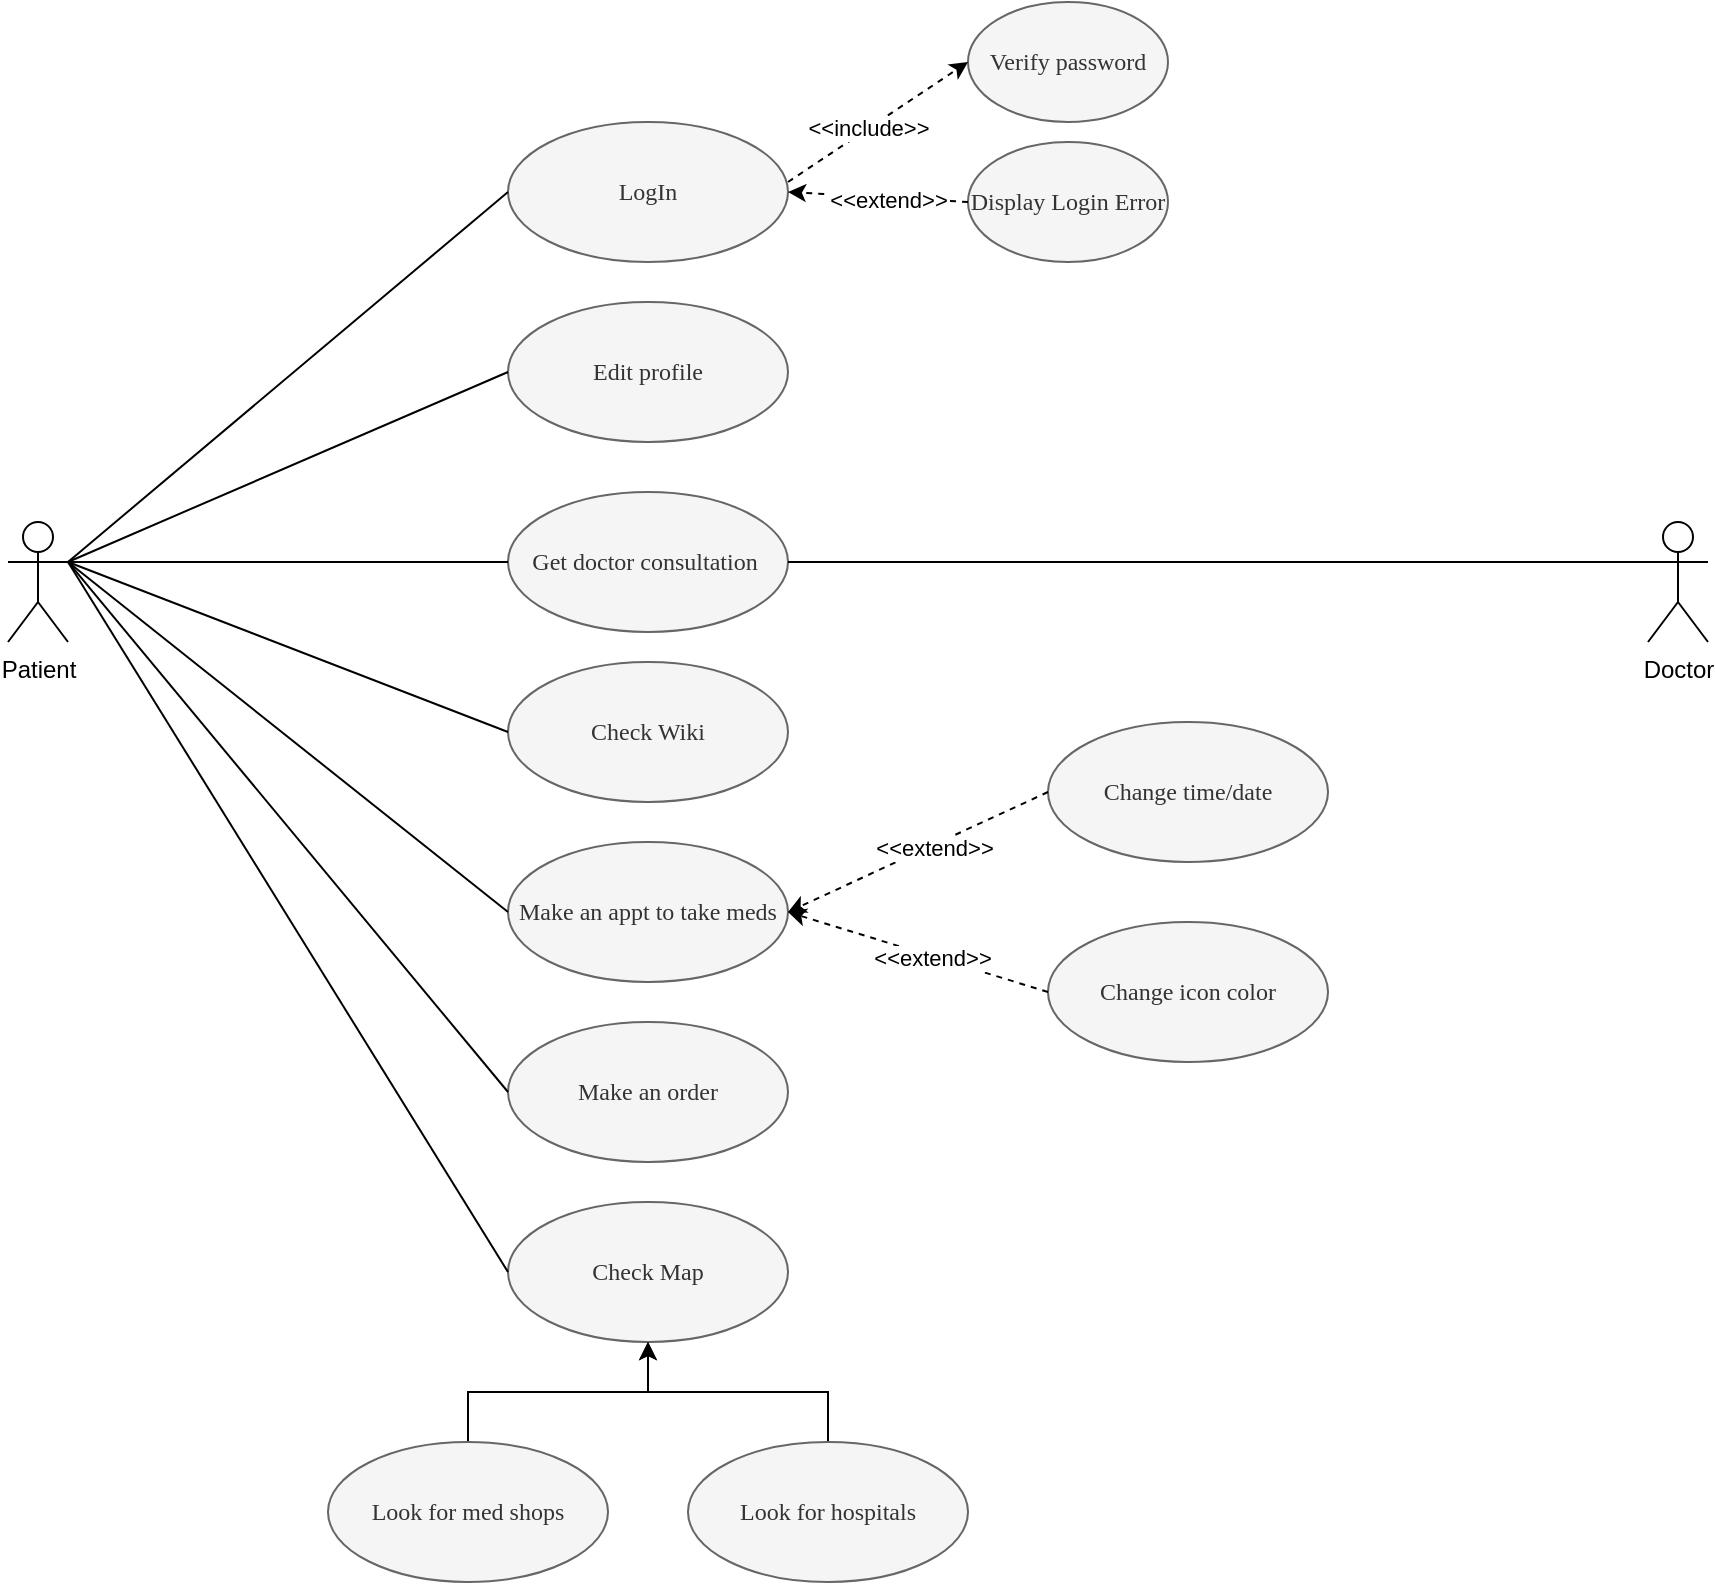 <mxfile version="13.3.4" type="device"><diagram id="Axff01r1dGTxWZHizQgn" name="Page-1"><mxGraphModel dx="2034" dy="1170" grid="1" gridSize="20" guides="1" tooltips="1" connect="1" arrows="1" fold="1" page="1" pageScale="1" pageWidth="1169" pageHeight="827" math="0" shadow="0"><root><mxCell id="0"/><mxCell id="1" parent="0"/><mxCell id="8z-lg6h6PfSpfBhUvxVW-1" value="Patient" style="shape=umlActor;verticalLabelPosition=bottom;labelBackgroundColor=#ffffff;verticalAlign=top;html=1;" vertex="1" parent="1"><mxGeometry x="160" y="279" width="30" height="60" as="geometry"/></mxCell><mxCell id="8z-lg6h6PfSpfBhUvxVW-33" value="Doctor" style="shape=umlActor;verticalLabelPosition=bottom;labelBackgroundColor=#ffffff;verticalAlign=top;html=1;" vertex="1" parent="1"><mxGeometry x="980" y="279" width="30" height="60" as="geometry"/></mxCell><mxCell id="8z-lg6h6PfSpfBhUvxVW-63" value="LogIn" style="ellipse;whiteSpace=wrap;html=1;fillColor=#f5f5f5;strokeColor=#666666;fontColor=#333333;fontFamily=Verdana;" vertex="1" parent="1"><mxGeometry x="410" y="79" width="140" height="70" as="geometry"/></mxCell><mxCell id="8z-lg6h6PfSpfBhUvxVW-64" value="" style="endArrow=none;html=1;entryX=0;entryY=0.5;entryDx=0;entryDy=0;exitX=1;exitY=0.333;exitDx=0;exitDy=0;exitPerimeter=0;" edge="1" parent="1" source="8z-lg6h6PfSpfBhUvxVW-1" target="8z-lg6h6PfSpfBhUvxVW-63"><mxGeometry width="50" height="50" relative="1" as="geometry"><mxPoint x="370" y="309" as="sourcePoint"/><mxPoint x="420" y="259" as="targetPoint"/></mxGeometry></mxCell><mxCell id="8z-lg6h6PfSpfBhUvxVW-65" value="Make an order" style="ellipse;whiteSpace=wrap;html=1;fillColor=#f5f5f5;strokeColor=#666666;fontColor=#333333;fontFamily=Verdana;" vertex="1" parent="1"><mxGeometry x="410" y="529" width="140" height="70" as="geometry"/></mxCell><mxCell id="8z-lg6h6PfSpfBhUvxVW-66" value="Get doctor consultation&amp;nbsp;" style="ellipse;whiteSpace=wrap;html=1;fillColor=#f5f5f5;strokeColor=#666666;fontColor=#333333;fontFamily=Verdana;" vertex="1" parent="1"><mxGeometry x="410" y="264" width="140" height="70" as="geometry"/></mxCell><mxCell id="8z-lg6h6PfSpfBhUvxVW-67" value="" style="endArrow=none;html=1;entryX=0;entryY=0.5;entryDx=0;entryDy=0;exitX=1;exitY=0.333;exitDx=0;exitDy=0;exitPerimeter=0;" edge="1" parent="1" source="8z-lg6h6PfSpfBhUvxVW-1" target="8z-lg6h6PfSpfBhUvxVW-65"><mxGeometry width="50" height="50" relative="1" as="geometry"><mxPoint x="280" y="419" as="sourcePoint"/><mxPoint x="330" y="369" as="targetPoint"/></mxGeometry></mxCell><mxCell id="8z-lg6h6PfSpfBhUvxVW-68" value="" style="endArrow=none;html=1;entryX=0;entryY=0.5;entryDx=0;entryDy=0;exitX=1;exitY=0.333;exitDx=0;exitDy=0;exitPerimeter=0;" edge="1" parent="1" source="8z-lg6h6PfSpfBhUvxVW-1" target="8z-lg6h6PfSpfBhUvxVW-66"><mxGeometry width="50" height="50" relative="1" as="geometry"><mxPoint x="320" y="439" as="sourcePoint"/><mxPoint x="370" y="389" as="targetPoint"/></mxGeometry></mxCell><mxCell id="8z-lg6h6PfSpfBhUvxVW-69" value="Check Wiki" style="ellipse;whiteSpace=wrap;html=1;fillColor=#f5f5f5;strokeColor=#666666;fontColor=#333333;fontFamily=Verdana;" vertex="1" parent="1"><mxGeometry x="410" y="349" width="140" height="70" as="geometry"/></mxCell><mxCell id="8z-lg6h6PfSpfBhUvxVW-70" value="" style="endArrow=none;html=1;entryX=0;entryY=0.5;entryDx=0;entryDy=0;exitX=1;exitY=0.333;exitDx=0;exitDy=0;exitPerimeter=0;" edge="1" parent="1" source="8z-lg6h6PfSpfBhUvxVW-1" target="8z-lg6h6PfSpfBhUvxVW-69"><mxGeometry width="50" height="50" relative="1" as="geometry"><mxPoint x="300" y="339" as="sourcePoint"/><mxPoint x="460" y="479" as="targetPoint"/></mxGeometry></mxCell><mxCell id="8z-lg6h6PfSpfBhUvxVW-71" value="Check Map" style="ellipse;whiteSpace=wrap;html=1;fillColor=#f5f5f5;strokeColor=#666666;fontColor=#333333;fontFamily=Verdana;" vertex="1" parent="1"><mxGeometry x="410" y="619" width="140" height="70" as="geometry"/></mxCell><mxCell id="8z-lg6h6PfSpfBhUvxVW-72" value="" style="endArrow=none;html=1;entryX=0;entryY=0.5;entryDx=0;entryDy=0;exitX=1;exitY=0.333;exitDx=0;exitDy=0;exitPerimeter=0;" edge="1" parent="1" source="8z-lg6h6PfSpfBhUvxVW-1" target="8z-lg6h6PfSpfBhUvxVW-71"><mxGeometry width="50" height="50" relative="1" as="geometry"><mxPoint x="270" y="559" as="sourcePoint"/><mxPoint x="320" y="509" as="targetPoint"/></mxGeometry></mxCell><mxCell id="8z-lg6h6PfSpfBhUvxVW-73" value="Edit profile" style="ellipse;whiteSpace=wrap;html=1;fillColor=#f5f5f5;strokeColor=#666666;fontColor=#333333;fontFamily=Verdana;" vertex="1" parent="1"><mxGeometry x="410" y="169" width="140" height="70" as="geometry"/></mxCell><mxCell id="8z-lg6h6PfSpfBhUvxVW-74" value="" style="endArrow=none;html=1;entryX=0;entryY=0.5;entryDx=0;entryDy=0;exitX=1;exitY=0.333;exitDx=0;exitDy=0;exitPerimeter=0;" edge="1" parent="1" source="8z-lg6h6PfSpfBhUvxVW-1" target="8z-lg6h6PfSpfBhUvxVW-73"><mxGeometry width="50" height="50" relative="1" as="geometry"><mxPoint x="820" y="519" as="sourcePoint"/><mxPoint x="870" y="469" as="targetPoint"/></mxGeometry></mxCell><mxCell id="8z-lg6h6PfSpfBhUvxVW-75" value="" style="endArrow=none;html=1;entryX=0;entryY=0.333;entryDx=0;entryDy=0;entryPerimeter=0;exitX=1;exitY=0.5;exitDx=0;exitDy=0;" edge="1" parent="1" source="8z-lg6h6PfSpfBhUvxVW-66" target="8z-lg6h6PfSpfBhUvxVW-33"><mxGeometry width="50" height="50" relative="1" as="geometry"><mxPoint x="640" y="319" as="sourcePoint"/><mxPoint x="690" y="269" as="targetPoint"/></mxGeometry></mxCell><mxCell id="8z-lg6h6PfSpfBhUvxVW-76" value="Verify password" style="ellipse;whiteSpace=wrap;html=1;fontFamily=Verdana;fillColor=#f5f5f5;strokeColor=#666666;fontColor=#333333;" vertex="1" parent="1"><mxGeometry x="640" y="19" width="100" height="60" as="geometry"/></mxCell><mxCell id="8z-lg6h6PfSpfBhUvxVW-77" value="Display Login Error" style="ellipse;whiteSpace=wrap;html=1;fontFamily=Verdana;fillColor=#f5f5f5;strokeColor=#666666;fontColor=#333333;" vertex="1" parent="1"><mxGeometry x="640" y="89" width="100" height="60" as="geometry"/></mxCell><mxCell id="8z-lg6h6PfSpfBhUvxVW-80" value="" style="endArrow=classic;html=1;shadow=0;dashed=1;entryX=0;entryY=0.5;entryDx=0;entryDy=0;" edge="1" parent="1" target="8z-lg6h6PfSpfBhUvxVW-76"><mxGeometry width="50" height="50" relative="1" as="geometry"><mxPoint x="550" y="109" as="sourcePoint"/><mxPoint x="600" y="79" as="targetPoint"/></mxGeometry></mxCell><mxCell id="8z-lg6h6PfSpfBhUvxVW-81" value="&amp;lt;&amp;lt;include&amp;gt;&amp;gt;" style="edgeLabel;html=1;align=center;verticalAlign=middle;resizable=0;points=[];" vertex="1" connectable="0" parent="8z-lg6h6PfSpfBhUvxVW-80"><mxGeometry x="-0.113" y="1" relative="1" as="geometry"><mxPoint as="offset"/></mxGeometry></mxCell><mxCell id="8z-lg6h6PfSpfBhUvxVW-82" value="" style="endArrow=classic;html=1;shadow=0;dashed=1;entryX=1;entryY=0.5;entryDx=0;entryDy=0;exitX=0;exitY=0.5;exitDx=0;exitDy=0;" edge="1" parent="1" source="8z-lg6h6PfSpfBhUvxVW-77" target="8z-lg6h6PfSpfBhUvxVW-63"><mxGeometry width="50" height="50" relative="1" as="geometry"><mxPoint x="590" y="204" as="sourcePoint"/><mxPoint x="660.0" y="149" as="targetPoint"/></mxGeometry></mxCell><mxCell id="8z-lg6h6PfSpfBhUvxVW-83" value="&amp;lt;&amp;lt;extend&amp;gt;&amp;gt;" style="edgeLabel;html=1;align=center;verticalAlign=middle;resizable=0;points=[];" vertex="1" connectable="0" parent="8z-lg6h6PfSpfBhUvxVW-82"><mxGeometry x="-0.113" y="1" relative="1" as="geometry"><mxPoint as="offset"/></mxGeometry></mxCell><mxCell id="8z-lg6h6PfSpfBhUvxVW-84" value="Make an appt to take meds" style="ellipse;whiteSpace=wrap;html=1;fillColor=#f5f5f5;strokeColor=#666666;fontColor=#333333;fontFamily=Verdana;" vertex="1" parent="1"><mxGeometry x="410" y="439" width="140" height="70" as="geometry"/></mxCell><mxCell id="8z-lg6h6PfSpfBhUvxVW-85" value="" style="endArrow=none;html=1;shadow=0;entryX=0;entryY=0.5;entryDx=0;entryDy=0;exitX=1;exitY=0.333;exitDx=0;exitDy=0;exitPerimeter=0;" edge="1" parent="1" source="8z-lg6h6PfSpfBhUvxVW-1" target="8z-lg6h6PfSpfBhUvxVW-84"><mxGeometry width="50" height="50" relative="1" as="geometry"><mxPoint x="140" y="609" as="sourcePoint"/><mxPoint x="190" y="559" as="targetPoint"/></mxGeometry></mxCell><mxCell id="8z-lg6h6PfSpfBhUvxVW-86" value="Change time/date" style="ellipse;whiteSpace=wrap;html=1;fillColor=#f5f5f5;strokeColor=#666666;fontColor=#333333;fontFamily=Verdana;" vertex="1" parent="1"><mxGeometry x="680" y="379" width="140" height="70" as="geometry"/></mxCell><mxCell id="8z-lg6h6PfSpfBhUvxVW-87" value="Change icon color" style="ellipse;whiteSpace=wrap;html=1;fillColor=#f5f5f5;strokeColor=#666666;fontColor=#333333;fontFamily=Verdana;" vertex="1" parent="1"><mxGeometry x="680" y="479" width="140" height="70" as="geometry"/></mxCell><mxCell id="8z-lg6h6PfSpfBhUvxVW-89" value="" style="endArrow=classic;html=1;shadow=0;dashed=1;entryX=1;entryY=0.5;entryDx=0;entryDy=0;exitX=0;exitY=0.5;exitDx=0;exitDy=0;" edge="1" parent="1" source="8z-lg6h6PfSpfBhUvxVW-86" target="8z-lg6h6PfSpfBhUvxVW-84"><mxGeometry width="50" height="50" relative="1" as="geometry"><mxPoint x="600" y="619" as="sourcePoint"/><mxPoint x="650.0" y="524" as="targetPoint"/></mxGeometry></mxCell><mxCell id="8z-lg6h6PfSpfBhUvxVW-90" value="&amp;lt;&amp;lt;extend&amp;gt;&amp;gt;" style="edgeLabel;html=1;align=center;verticalAlign=middle;resizable=0;points=[];" vertex="1" connectable="0" parent="8z-lg6h6PfSpfBhUvxVW-89"><mxGeometry x="-0.113" y="1" relative="1" as="geometry"><mxPoint as="offset"/></mxGeometry></mxCell><mxCell id="8z-lg6h6PfSpfBhUvxVW-91" value="" style="endArrow=classic;html=1;shadow=0;dashed=1;entryX=1;entryY=0.5;entryDx=0;entryDy=0;exitX=0;exitY=0.5;exitDx=0;exitDy=0;" edge="1" parent="1" source="8z-lg6h6PfSpfBhUvxVW-87" target="8z-lg6h6PfSpfBhUvxVW-84"><mxGeometry width="50" height="50" relative="1" as="geometry"><mxPoint x="700.0" y="604" as="sourcePoint"/><mxPoint x="570.0" y="674" as="targetPoint"/></mxGeometry></mxCell><mxCell id="8z-lg6h6PfSpfBhUvxVW-92" value="&amp;lt;&amp;lt;extend&amp;gt;&amp;gt;" style="edgeLabel;html=1;align=center;verticalAlign=middle;resizable=0;points=[];" vertex="1" connectable="0" parent="8z-lg6h6PfSpfBhUvxVW-91"><mxGeometry x="-0.113" y="1" relative="1" as="geometry"><mxPoint as="offset"/></mxGeometry></mxCell><mxCell id="8z-lg6h6PfSpfBhUvxVW-98" style="edgeStyle=orthogonalEdgeStyle;rounded=0;orthogonalLoop=1;jettySize=auto;html=1;exitX=0.5;exitY=0;exitDx=0;exitDy=0;shadow=0;fontFamily=Verdana;entryX=0.5;entryY=1;entryDx=0;entryDy=0;" edge="1" parent="1" source="8z-lg6h6PfSpfBhUvxVW-95" target="8z-lg6h6PfSpfBhUvxVW-71"><mxGeometry relative="1" as="geometry"><mxPoint x="570" y="699" as="targetPoint"/></mxGeometry></mxCell><mxCell id="8z-lg6h6PfSpfBhUvxVW-95" value="Look for hospitals" style="ellipse;whiteSpace=wrap;html=1;fillColor=#f5f5f5;strokeColor=#666666;fontColor=#333333;fontFamily=Verdana;" vertex="1" parent="1"><mxGeometry x="500" y="739" width="140" height="70" as="geometry"/></mxCell><mxCell id="8z-lg6h6PfSpfBhUvxVW-97" style="edgeStyle=orthogonalEdgeStyle;rounded=0;orthogonalLoop=1;jettySize=auto;html=1;exitX=0.5;exitY=0;exitDx=0;exitDy=0;entryX=0.5;entryY=1;entryDx=0;entryDy=0;shadow=0;fontFamily=Verdana;" edge="1" parent="1" source="8z-lg6h6PfSpfBhUvxVW-96" target="8z-lg6h6PfSpfBhUvxVW-71"><mxGeometry relative="1" as="geometry"/></mxCell><mxCell id="8z-lg6h6PfSpfBhUvxVW-96" value="Look for med shops" style="ellipse;whiteSpace=wrap;html=1;fillColor=#f5f5f5;strokeColor=#666666;fontColor=#333333;fontFamily=Verdana;" vertex="1" parent="1"><mxGeometry x="320" y="739" width="140" height="70" as="geometry"/></mxCell></root></mxGraphModel></diagram></mxfile>